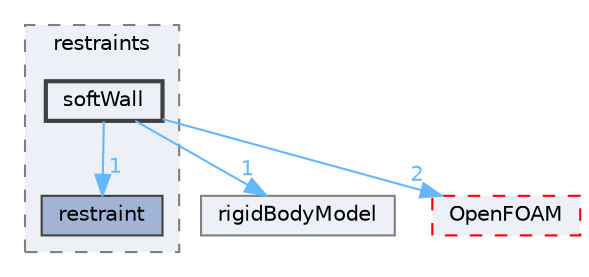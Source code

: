 digraph "src/rigidBodyDynamics/restraints/softWall"
{
 // LATEX_PDF_SIZE
  bgcolor="transparent";
  edge [fontname=Helvetica,fontsize=10,labelfontname=Helvetica,labelfontsize=10];
  node [fontname=Helvetica,fontsize=10,shape=box,height=0.2,width=0.4];
  compound=true
  subgraph clusterdir_5934478bd312d980c3411c3627b10c8a {
    graph [ bgcolor="#edf0f7", pencolor="grey50", label="restraints", fontname=Helvetica,fontsize=10 style="filled,dashed", URL="dir_5934478bd312d980c3411c3627b10c8a.html",tooltip=""]
  dir_af944db0c164b1c029d2b46f26f41dd1 [label="restraint", fillcolor="#a2b4d6", color="grey25", style="filled", URL="dir_af944db0c164b1c029d2b46f26f41dd1.html",tooltip=""];
  dir_e0f1c0a35d66f5d9bc677890efc14818 [label="softWall", fillcolor="#edf0f7", color="grey25", style="filled,bold", URL="dir_e0f1c0a35d66f5d9bc677890efc14818.html",tooltip=""];
  }
  dir_01d230fdb888802d871acc5f0e1690e2 [label="rigidBodyModel", fillcolor="#edf0f7", color="grey50", style="filled", URL="dir_01d230fdb888802d871acc5f0e1690e2.html",tooltip=""];
  dir_c5473ff19b20e6ec4dfe5c310b3778a8 [label="OpenFOAM", fillcolor="#edf0f7", color="red", style="filled,dashed", URL="dir_c5473ff19b20e6ec4dfe5c310b3778a8.html",tooltip=""];
  dir_e0f1c0a35d66f5d9bc677890efc14818->dir_01d230fdb888802d871acc5f0e1690e2 [headlabel="1", labeldistance=1.5 headhref="dir_003611_003354.html" href="dir_003611_003354.html" color="steelblue1" fontcolor="steelblue1"];
  dir_e0f1c0a35d66f5d9bc677890efc14818->dir_af944db0c164b1c029d2b46f26f41dd1 [headlabel="1", labeldistance=1.5 headhref="dir_003611_003330.html" href="dir_003611_003330.html" color="steelblue1" fontcolor="steelblue1"];
  dir_e0f1c0a35d66f5d9bc677890efc14818->dir_c5473ff19b20e6ec4dfe5c310b3778a8 [headlabel="2", labeldistance=1.5 headhref="dir_003611_002695.html" href="dir_003611_002695.html" color="steelblue1" fontcolor="steelblue1"];
}

